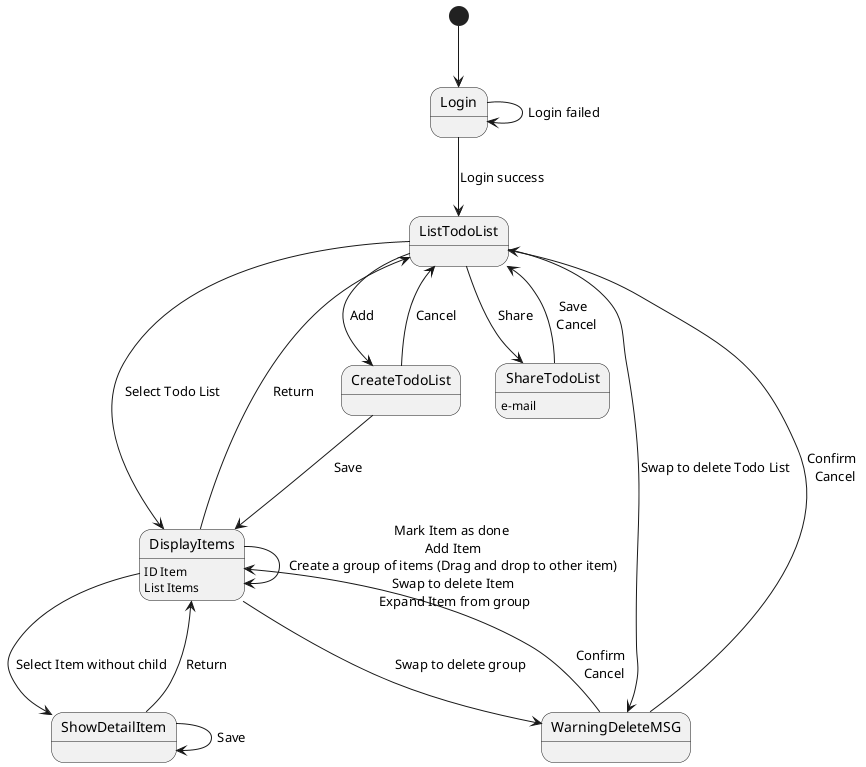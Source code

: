 @startuml

[*] --> Login
Login-->ListTodoList : Login success
Login-->Login : Login failed

ListTodoList-->CreateTodoList : Add
ListTodoList-->DisplayItems : Select Todo List
ListTodoList-->ShareTodoList : Share
ListTodoList-->WarningDeleteMSG : Swap to delete Todo List

ShareTodoList : e-mail
ShareTodoList-->ListTodoList : Save \n Cancel

CreateTodoList-->ListTodoList : Cancel
CreateTodoList-->DisplayItems : Save

DisplayItems-up->ListTodoList : Return
DisplayItems-->ShowDetailItem : Select Item without child
DisplayItems : ID Item
DisplayItems : List Items
DisplayItems-->WarningDeleteMSG : Swap to delete group
DisplayItems->DisplayItems : Mark Item as done \n Add Item \n Create a group of items (Drag and drop to other item) \n Swap to delete Item \n Expand Item from group

WarningDeleteMSG-->DisplayItems : Confirm \n Cancel
WarningDeleteMSG-->ListTodoList : Confirm \n Cancel

ShowDetailItem-->DisplayItems : Return
ShowDetailItem-->ShowDetailItem : Save

@enduml